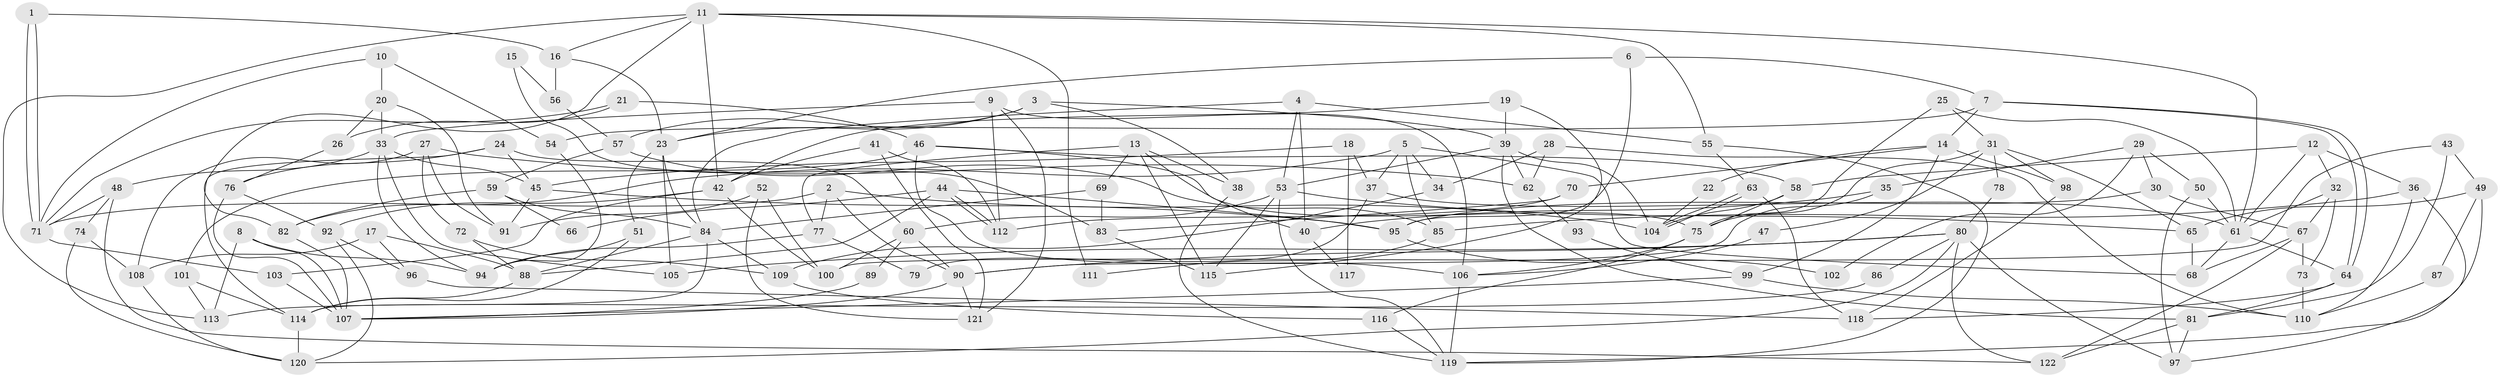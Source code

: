 // Generated by graph-tools (version 1.1) at 2025/02/03/09/25 03:02:10]
// undirected, 122 vertices, 244 edges
graph export_dot {
graph [start="1"]
  node [color=gray90,style=filled];
  1;
  2;
  3;
  4;
  5;
  6;
  7;
  8;
  9;
  10;
  11;
  12;
  13;
  14;
  15;
  16;
  17;
  18;
  19;
  20;
  21;
  22;
  23;
  24;
  25;
  26;
  27;
  28;
  29;
  30;
  31;
  32;
  33;
  34;
  35;
  36;
  37;
  38;
  39;
  40;
  41;
  42;
  43;
  44;
  45;
  46;
  47;
  48;
  49;
  50;
  51;
  52;
  53;
  54;
  55;
  56;
  57;
  58;
  59;
  60;
  61;
  62;
  63;
  64;
  65;
  66;
  67;
  68;
  69;
  70;
  71;
  72;
  73;
  74;
  75;
  76;
  77;
  78;
  79;
  80;
  81;
  82;
  83;
  84;
  85;
  86;
  87;
  88;
  89;
  90;
  91;
  92;
  93;
  94;
  95;
  96;
  97;
  98;
  99;
  100;
  101;
  102;
  103;
  104;
  105;
  106;
  107;
  108;
  109;
  110;
  111;
  112;
  113;
  114;
  115;
  116;
  117;
  118;
  119;
  120;
  121;
  122;
  1 -- 16;
  1 -- 71;
  1 -- 71;
  2 -- 104;
  2 -- 71;
  2 -- 77;
  2 -- 90;
  3 -- 38;
  3 -- 39;
  3 -- 23;
  3 -- 57;
  4 -- 53;
  4 -- 84;
  4 -- 40;
  4 -- 55;
  5 -- 68;
  5 -- 85;
  5 -- 34;
  5 -- 37;
  5 -- 82;
  6 -- 95;
  6 -- 7;
  6 -- 23;
  7 -- 64;
  7 -- 64;
  7 -- 54;
  7 -- 14;
  8 -- 107;
  8 -- 94;
  8 -- 113;
  9 -- 33;
  9 -- 106;
  9 -- 112;
  9 -- 121;
  10 -- 71;
  10 -- 20;
  10 -- 54;
  11 -- 55;
  11 -- 61;
  11 -- 16;
  11 -- 42;
  11 -- 82;
  11 -- 111;
  11 -- 113;
  12 -- 36;
  12 -- 58;
  12 -- 32;
  12 -- 61;
  13 -- 115;
  13 -- 77;
  13 -- 38;
  13 -- 40;
  13 -- 69;
  14 -- 98;
  14 -- 22;
  14 -- 70;
  14 -- 99;
  15 -- 56;
  15 -- 83;
  16 -- 23;
  16 -- 56;
  17 -- 108;
  17 -- 96;
  17 -- 88;
  18 -- 45;
  18 -- 37;
  18 -- 117;
  19 -- 39;
  19 -- 42;
  19 -- 115;
  20 -- 26;
  20 -- 33;
  20 -- 91;
  21 -- 71;
  21 -- 46;
  21 -- 26;
  22 -- 104;
  23 -- 51;
  23 -- 84;
  23 -- 105;
  24 -- 114;
  24 -- 45;
  24 -- 60;
  24 -- 76;
  25 -- 31;
  25 -- 61;
  25 -- 75;
  26 -- 76;
  27 -- 62;
  27 -- 91;
  27 -- 72;
  27 -- 108;
  28 -- 34;
  28 -- 110;
  28 -- 62;
  29 -- 35;
  29 -- 50;
  29 -- 30;
  29 -- 102;
  30 -- 95;
  30 -- 67;
  31 -- 65;
  31 -- 75;
  31 -- 47;
  31 -- 78;
  31 -- 98;
  32 -- 67;
  32 -- 61;
  32 -- 73;
  33 -- 48;
  33 -- 105;
  33 -- 45;
  33 -- 94;
  34 -- 109;
  35 -- 90;
  35 -- 40;
  36 -- 110;
  36 -- 97;
  36 -- 85;
  37 -- 61;
  37 -- 79;
  38 -- 119;
  39 -- 81;
  39 -- 53;
  39 -- 62;
  39 -- 104;
  40 -- 117;
  41 -- 112;
  41 -- 121;
  41 -- 42;
  42 -- 92;
  42 -- 100;
  42 -- 103;
  43 -- 100;
  43 -- 49;
  43 -- 81;
  44 -- 88;
  44 -- 112;
  44 -- 112;
  44 -- 66;
  44 -- 95;
  45 -- 91;
  45 -- 95;
  46 -- 101;
  46 -- 75;
  46 -- 58;
  46 -- 106;
  47 -- 106;
  48 -- 74;
  48 -- 71;
  48 -- 122;
  49 -- 65;
  49 -- 119;
  49 -- 87;
  50 -- 61;
  50 -- 97;
  51 -- 114;
  51 -- 94;
  52 -- 121;
  52 -- 100;
  52 -- 91;
  53 -- 115;
  53 -- 60;
  53 -- 65;
  53 -- 119;
  54 -- 94;
  55 -- 119;
  55 -- 63;
  56 -- 57;
  57 -- 59;
  57 -- 85;
  58 -- 104;
  58 -- 75;
  59 -- 82;
  59 -- 84;
  59 -- 66;
  60 -- 90;
  60 -- 89;
  60 -- 100;
  61 -- 64;
  61 -- 68;
  62 -- 93;
  63 -- 104;
  63 -- 104;
  63 -- 118;
  64 -- 81;
  64 -- 118;
  65 -- 68;
  67 -- 122;
  67 -- 68;
  67 -- 73;
  69 -- 84;
  69 -- 83;
  70 -- 112;
  70 -- 83;
  71 -- 103;
  72 -- 109;
  72 -- 88;
  73 -- 110;
  74 -- 120;
  74 -- 108;
  75 -- 106;
  75 -- 116;
  76 -- 107;
  76 -- 92;
  77 -- 94;
  77 -- 79;
  78 -- 80;
  80 -- 122;
  80 -- 120;
  80 -- 86;
  80 -- 90;
  80 -- 97;
  80 -- 105;
  81 -- 97;
  81 -- 122;
  82 -- 107;
  83 -- 115;
  84 -- 88;
  84 -- 109;
  84 -- 114;
  85 -- 111;
  86 -- 113;
  87 -- 110;
  88 -- 114;
  89 -- 107;
  90 -- 107;
  90 -- 121;
  92 -- 96;
  92 -- 120;
  93 -- 99;
  95 -- 102;
  96 -- 118;
  98 -- 118;
  99 -- 107;
  99 -- 110;
  101 -- 113;
  101 -- 114;
  103 -- 107;
  106 -- 119;
  108 -- 120;
  109 -- 116;
  114 -- 120;
  116 -- 119;
}

